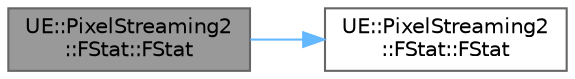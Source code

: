 digraph "UE::PixelStreaming2::FStat::FStat"
{
 // INTERACTIVE_SVG=YES
 // LATEX_PDF_SIZE
  bgcolor="transparent";
  edge [fontname=Helvetica,fontsize=10,labelfontname=Helvetica,labelfontsize=10];
  node [fontname=Helvetica,fontsize=10,shape=box,height=0.2,width=0.4];
  rankdir="LR";
  Node1 [id="Node000001",label="UE::PixelStreaming2\l::FStat::FStat",height=0.2,width=0.4,color="gray40", fillcolor="grey60", style="filled", fontcolor="black",tooltip=" "];
  Node1 -> Node2 [id="edge1_Node000001_Node000002",color="steelblue1",style="solid",tooltip=" "];
  Node2 [id="Node000002",label="UE::PixelStreaming2\l::FStat::FStat",height=0.2,width=0.4,color="grey40", fillcolor="white", style="filled",URL="$d4/d8d/classUE_1_1PixelStreaming2_1_1FStat.html#ae9b449b42ea5735e0b09bd60b3f24894",tooltip=" "];
}
